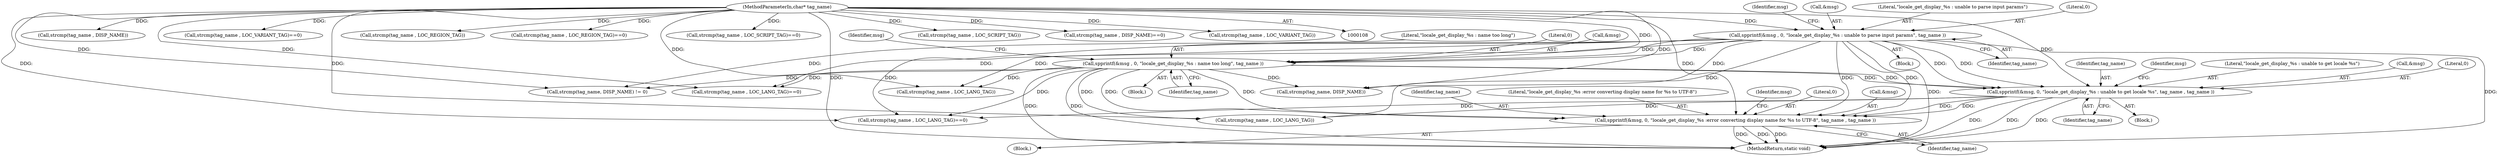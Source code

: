 digraph "0_php-src_97eff7eb57fc2320c267a949cffd622c38712484?w=1_21@pointer" {
"1000426" [label="(Call,spprintf(&msg, 0, \"locale_get_display_%s :error converting display name for %s to UTF-8\", tag_name , tag_name ))"];
"1000363" [label="(Call,spprintf(&msg, 0, \"locale_get_display_%s : unable to get locale %s\", tag_name , tag_name ))"];
"1000183" [label="(Call,spprintf(&msg , 0, \"locale_get_display_%s : name too long\", tag_name ))"];
"1000169" [label="(Call,spprintf(&msg , 0, \"locale_get_display_%s : unable to parse input params\", tag_name ))"];
"1000109" [label="(MethodParameterIn,char* tag_name)"];
"1000434" [label="(Identifier,msg)"];
"1000168" [label="(Block,)"];
"1000268" [label="(Call,strcmp(tag_name , LOC_LANG_TAG))"];
"1000220" [label="(Call,strcmp(tag_name , LOC_LANG_TAG))"];
"1000368" [label="(Identifier,tag_name)"];
"1000371" [label="(Identifier,msg)"];
"1000336" [label="(Call,strcmp(tag_name , DISP_NAME))"];
"1000190" [label="(Identifier,msg)"];
"1000440" [label="(MethodReturn,static void)"];
"1000369" [label="(Identifier,tag_name)"];
"1000429" [label="(Literal,0)"];
"1000182" [label="(Block,)"];
"1000176" [label="(Identifier,msg)"];
"1000318" [label="(Call,strcmp(tag_name , LOC_VARIANT_TAG)==0)"];
"1000109" [label="(MethodParameterIn,char* tag_name)"];
"1000203" [label="(Call,strcmp(tag_name, DISP_NAME))"];
"1000426" [label="(Call,spprintf(&msg, 0, \"locale_get_display_%s :error converting display name for %s to UTF-8\", tag_name , tag_name ))"];
"1000169" [label="(Call,spprintf(&msg , 0, \"locale_get_display_%s : unable to parse input params\", tag_name ))"];
"1000302" [label="(Call,strcmp(tag_name , LOC_REGION_TAG))"];
"1000367" [label="(Literal,\"locale_get_display_%s : unable to get locale %s\")"];
"1000301" [label="(Call,strcmp(tag_name , LOC_REGION_TAG)==0)"];
"1000432" [label="(Identifier,tag_name)"];
"1000364" [label="(Call,&msg)"];
"1000174" [label="(Identifier,tag_name)"];
"1000170" [label="(Call,&msg)"];
"1000366" [label="(Literal,0)"];
"1000202" [label="(Call,strcmp(tag_name, DISP_NAME) != 0)"];
"1000353" [label="(Block,)"];
"1000427" [label="(Call,&msg)"];
"1000187" [label="(Literal,\"locale_get_display_%s : name too long\")"];
"1000284" [label="(Call,strcmp(tag_name , LOC_SCRIPT_TAG)==0)"];
"1000219" [label="(Call,strcmp(tag_name , LOC_LANG_TAG)==0)"];
"1000267" [label="(Call,strcmp(tag_name , LOC_LANG_TAG)==0)"];
"1000186" [label="(Literal,0)"];
"1000285" [label="(Call,strcmp(tag_name , LOC_SCRIPT_TAG))"];
"1000425" [label="(Block,)"];
"1000335" [label="(Call,strcmp(tag_name , DISP_NAME)==0)"];
"1000363" [label="(Call,spprintf(&msg, 0, \"locale_get_display_%s : unable to get locale %s\", tag_name , tag_name ))"];
"1000173" [label="(Literal,\"locale_get_display_%s : unable to parse input params\")"];
"1000319" [label="(Call,strcmp(tag_name , LOC_VARIANT_TAG))"];
"1000431" [label="(Identifier,tag_name)"];
"1000184" [label="(Call,&msg)"];
"1000183" [label="(Call,spprintf(&msg , 0, \"locale_get_display_%s : name too long\", tag_name ))"];
"1000430" [label="(Literal,\"locale_get_display_%s :error converting display name for %s to UTF-8\")"];
"1000188" [label="(Identifier,tag_name)"];
"1000172" [label="(Literal,0)"];
"1000426" -> "1000425"  [label="AST: "];
"1000426" -> "1000432"  [label="CFG: "];
"1000427" -> "1000426"  [label="AST: "];
"1000429" -> "1000426"  [label="AST: "];
"1000430" -> "1000426"  [label="AST: "];
"1000431" -> "1000426"  [label="AST: "];
"1000432" -> "1000426"  [label="AST: "];
"1000434" -> "1000426"  [label="CFG: "];
"1000426" -> "1000440"  [label="DDG: "];
"1000426" -> "1000440"  [label="DDG: "];
"1000426" -> "1000440"  [label="DDG: "];
"1000363" -> "1000426"  [label="DDG: "];
"1000363" -> "1000426"  [label="DDG: "];
"1000183" -> "1000426"  [label="DDG: "];
"1000183" -> "1000426"  [label="DDG: "];
"1000169" -> "1000426"  [label="DDG: "];
"1000169" -> "1000426"  [label="DDG: "];
"1000109" -> "1000426"  [label="DDG: "];
"1000363" -> "1000353"  [label="AST: "];
"1000363" -> "1000369"  [label="CFG: "];
"1000364" -> "1000363"  [label="AST: "];
"1000366" -> "1000363"  [label="AST: "];
"1000367" -> "1000363"  [label="AST: "];
"1000368" -> "1000363"  [label="AST: "];
"1000369" -> "1000363"  [label="AST: "];
"1000371" -> "1000363"  [label="CFG: "];
"1000363" -> "1000440"  [label="DDG: "];
"1000363" -> "1000440"  [label="DDG: "];
"1000363" -> "1000440"  [label="DDG: "];
"1000363" -> "1000267"  [label="DDG: "];
"1000363" -> "1000268"  [label="DDG: "];
"1000183" -> "1000363"  [label="DDG: "];
"1000183" -> "1000363"  [label="DDG: "];
"1000169" -> "1000363"  [label="DDG: "];
"1000169" -> "1000363"  [label="DDG: "];
"1000109" -> "1000363"  [label="DDG: "];
"1000183" -> "1000182"  [label="AST: "];
"1000183" -> "1000188"  [label="CFG: "];
"1000184" -> "1000183"  [label="AST: "];
"1000186" -> "1000183"  [label="AST: "];
"1000187" -> "1000183"  [label="AST: "];
"1000188" -> "1000183"  [label="AST: "];
"1000190" -> "1000183"  [label="CFG: "];
"1000183" -> "1000440"  [label="DDG: "];
"1000183" -> "1000440"  [label="DDG: "];
"1000169" -> "1000183"  [label="DDG: "];
"1000169" -> "1000183"  [label="DDG: "];
"1000109" -> "1000183"  [label="DDG: "];
"1000183" -> "1000202"  [label="DDG: "];
"1000183" -> "1000203"  [label="DDG: "];
"1000183" -> "1000219"  [label="DDG: "];
"1000183" -> "1000220"  [label="DDG: "];
"1000183" -> "1000267"  [label="DDG: "];
"1000183" -> "1000268"  [label="DDG: "];
"1000169" -> "1000168"  [label="AST: "];
"1000169" -> "1000174"  [label="CFG: "];
"1000170" -> "1000169"  [label="AST: "];
"1000172" -> "1000169"  [label="AST: "];
"1000173" -> "1000169"  [label="AST: "];
"1000174" -> "1000169"  [label="AST: "];
"1000176" -> "1000169"  [label="CFG: "];
"1000169" -> "1000440"  [label="DDG: "];
"1000169" -> "1000440"  [label="DDG: "];
"1000109" -> "1000169"  [label="DDG: "];
"1000169" -> "1000202"  [label="DDG: "];
"1000169" -> "1000203"  [label="DDG: "];
"1000169" -> "1000219"  [label="DDG: "];
"1000169" -> "1000220"  [label="DDG: "];
"1000169" -> "1000267"  [label="DDG: "];
"1000169" -> "1000268"  [label="DDG: "];
"1000109" -> "1000108"  [label="AST: "];
"1000109" -> "1000440"  [label="DDG: "];
"1000109" -> "1000202"  [label="DDG: "];
"1000109" -> "1000203"  [label="DDG: "];
"1000109" -> "1000219"  [label="DDG: "];
"1000109" -> "1000220"  [label="DDG: "];
"1000109" -> "1000267"  [label="DDG: "];
"1000109" -> "1000268"  [label="DDG: "];
"1000109" -> "1000284"  [label="DDG: "];
"1000109" -> "1000285"  [label="DDG: "];
"1000109" -> "1000301"  [label="DDG: "];
"1000109" -> "1000302"  [label="DDG: "];
"1000109" -> "1000318"  [label="DDG: "];
"1000109" -> "1000319"  [label="DDG: "];
"1000109" -> "1000335"  [label="DDG: "];
"1000109" -> "1000336"  [label="DDG: "];
}
